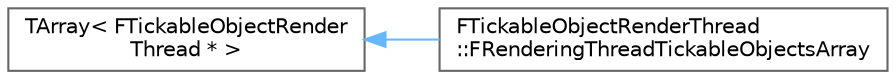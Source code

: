 digraph "Graphical Class Hierarchy"
{
 // INTERACTIVE_SVG=YES
 // LATEX_PDF_SIZE
  bgcolor="transparent";
  edge [fontname=Helvetica,fontsize=10,labelfontname=Helvetica,labelfontsize=10];
  node [fontname=Helvetica,fontsize=10,shape=box,height=0.2,width=0.4];
  rankdir="LR";
  Node0 [id="Node000000",label="TArray\< FTickableObjectRender\lThread * \>",height=0.2,width=0.4,color="grey40", fillcolor="white", style="filled",URL="$d4/d52/classTArray.html",tooltip=" "];
  Node0 -> Node1 [id="edge6108_Node000000_Node000001",dir="back",color="steelblue1",style="solid",tooltip=" "];
  Node1 [id="Node000001",label="FTickableObjectRenderThread\l::FRenderingThreadTickableObjectsArray",height=0.2,width=0.4,color="grey40", fillcolor="white", style="filled",URL="$db/de7/structFTickableObjectRenderThread_1_1FRenderingThreadTickableObjectsArray.html",tooltip="Static array of tickable objects that are ticked from rendering thread."];
}
